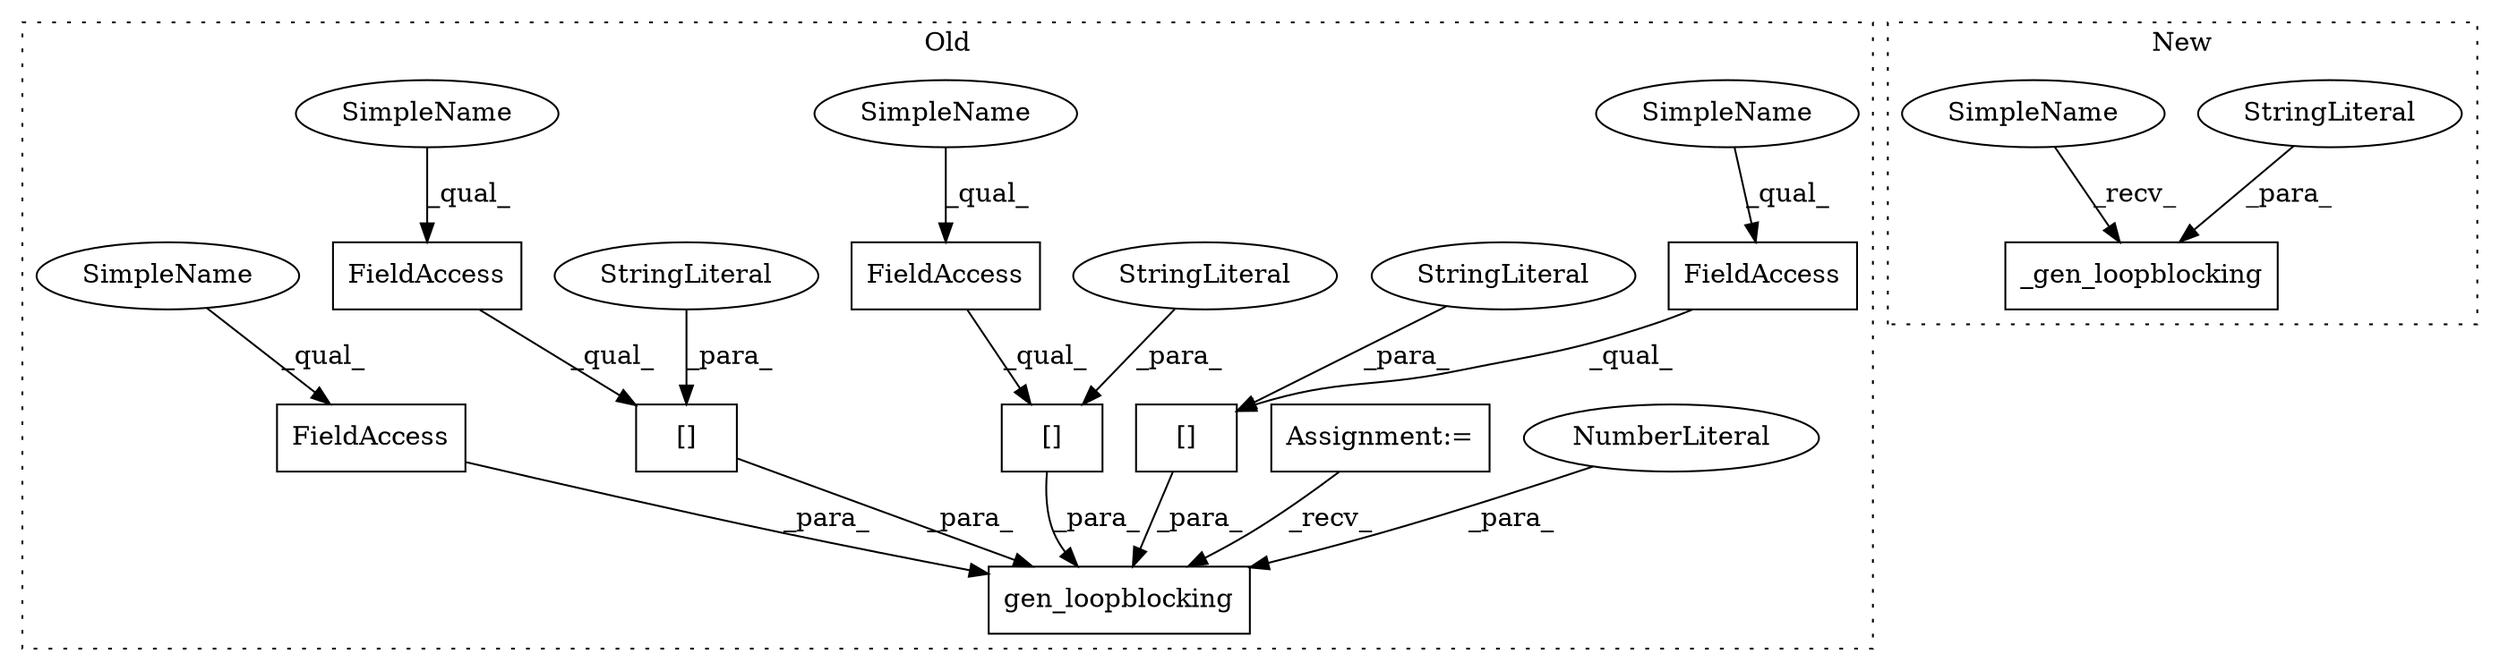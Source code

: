 digraph G {
subgraph cluster0 {
1 [label="gen_loopblocking" a="32" s="5006,5093" l="17,1" shape="box"];
3 [label="[]" a="2" s="5040,5058" l="14,1" shape="box"];
4 [label="NumberLiteral" a="34" s="5070" l="1" shape="ellipse"];
5 [label="[]" a="2" s="5072,5092" l="13,1" shape="box"];
6 [label="FieldAccess" a="22" s="5060" l="9" shape="box"];
7 [label="[]" a="2" s="5023,5038" l="9,1" shape="box"];
8 [label="FieldAccess" a="22" s="5023" l="8" shape="box"];
9 [label="FieldAccess" a="22" s="5072" l="12" shape="box"];
10 [label="FieldAccess" a="22" s="5040" l="13" shape="box"];
11 [label="StringLiteral" a="45" s="5085" l="7" shape="ellipse"];
13 [label="StringLiteral" a="45" s="5054" l="4" shape="ellipse"];
14 [label="StringLiteral" a="45" s="5032" l="6" shape="ellipse"];
15 [label="Assignment:=" a="7" s="4894" l="13" shape="box"];
16 [label="SimpleName" a="42" s="5072" l="4" shape="ellipse"];
17 [label="SimpleName" a="42" s="5023" l="4" shape="ellipse"];
18 [label="SimpleName" a="42" s="5060" l="4" shape="ellipse"];
19 [label="SimpleName" a="42" s="5040" l="4" shape="ellipse"];
label = "Old";
style="dotted";
}
subgraph cluster1 {
2 [label="_gen_loopblocking" a="32" s="4737,4759" l="18,1" shape="box"];
12 [label="StringLiteral" a="45" s="4755" l="4" shape="ellipse"];
20 [label="SimpleName" a="42" s="4732" l="4" shape="ellipse"];
label = "New";
style="dotted";
}
3 -> 1 [label="_para_"];
4 -> 1 [label="_para_"];
5 -> 1 [label="_para_"];
6 -> 1 [label="_para_"];
7 -> 1 [label="_para_"];
8 -> 7 [label="_qual_"];
9 -> 5 [label="_qual_"];
10 -> 3 [label="_qual_"];
11 -> 5 [label="_para_"];
12 -> 2 [label="_para_"];
13 -> 3 [label="_para_"];
14 -> 7 [label="_para_"];
15 -> 1 [label="_recv_"];
16 -> 9 [label="_qual_"];
17 -> 8 [label="_qual_"];
18 -> 6 [label="_qual_"];
19 -> 10 [label="_qual_"];
20 -> 2 [label="_recv_"];
}
